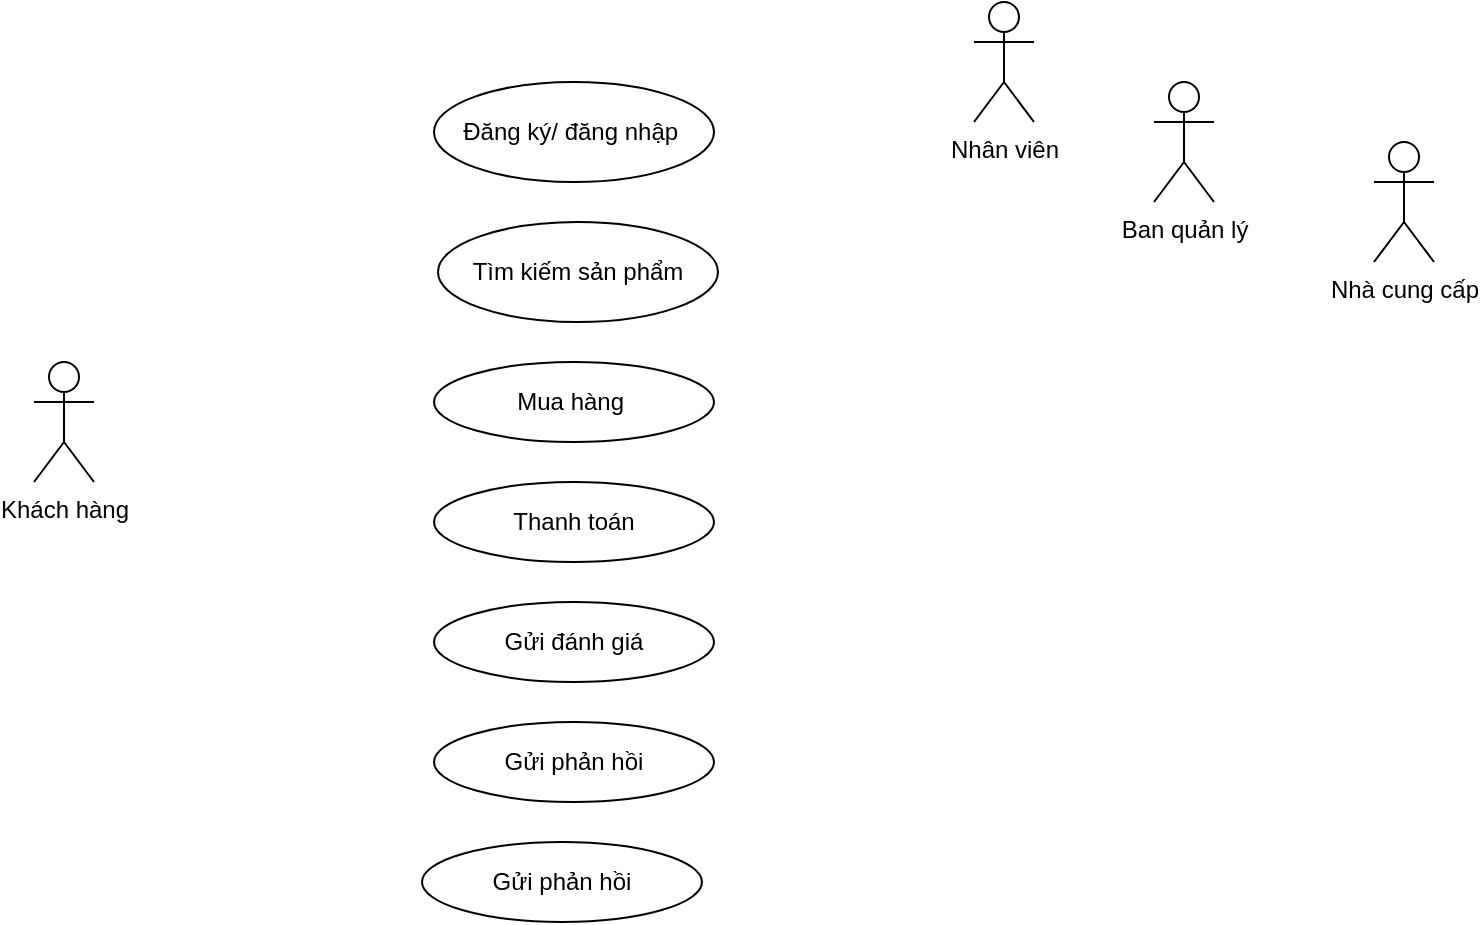 <mxfile version="24.7.17">
  <diagram name="Trang-1" id="9hOZMOrgnlAqW55MWDyS">
    <mxGraphModel dx="794" dy="1628" grid="1" gridSize="10" guides="1" tooltips="1" connect="1" arrows="1" fold="1" page="1" pageScale="1" pageWidth="827" pageHeight="1169" math="0" shadow="0">
      <root>
        <mxCell id="0" />
        <mxCell id="1" parent="0" />
        <mxCell id="Jsi_0MGGv667d9zRB-nn-3" value="Khách hàng" style="shape=umlActor;verticalLabelPosition=bottom;verticalAlign=top;html=1;" vertex="1" parent="1">
          <mxGeometry x="80" y="160" width="30" height="60" as="geometry" />
        </mxCell>
        <mxCell id="Jsi_0MGGv667d9zRB-nn-4" value="Nhân viên" style="shape=umlActor;verticalLabelPosition=bottom;verticalAlign=top;html=1;" vertex="1" parent="1">
          <mxGeometry x="550" y="-20" width="30" height="60" as="geometry" />
        </mxCell>
        <mxCell id="Jsi_0MGGv667d9zRB-nn-5" value="Ban quản lý" style="shape=umlActor;verticalLabelPosition=bottom;verticalAlign=top;html=1;" vertex="1" parent="1">
          <mxGeometry x="640" y="20" width="30" height="60" as="geometry" />
        </mxCell>
        <mxCell id="Jsi_0MGGv667d9zRB-nn-6" value="Nhà cung cấp" style="shape=umlActor;verticalLabelPosition=bottom;verticalAlign=top;html=1;" vertex="1" parent="1">
          <mxGeometry x="750" y="50" width="30" height="60" as="geometry" />
        </mxCell>
        <mxCell id="Jsi_0MGGv667d9zRB-nn-7" value="&lt;span style=&quot;font-size: 12px;&quot; id=&quot;docs-internal-guid-6e65e3b9-7fff-7d46-da7b-84a1f44683c8&quot;&gt;&lt;span style=&quot;font-size: 12px; font-family: Arial, sans-serif; background-color: transparent; font-variant-numeric: normal; font-variant-east-asian: normal; font-variant-alternates: normal; font-variant-position: normal; vertical-align: baseline; white-space-collapse: preserve;&quot;&gt;Đăng ký/ đăng nhập &lt;/span&gt;&lt;/span&gt;" style="ellipse;whiteSpace=wrap;html=1;fontSize=12;" vertex="1" parent="1">
          <mxGeometry x="280" y="20" width="140" height="50" as="geometry" />
        </mxCell>
        <mxCell id="Jsi_0MGGv667d9zRB-nn-9" value="Tìm kiếm sản phẩm" style="ellipse;whiteSpace=wrap;html=1;" vertex="1" parent="1">
          <mxGeometry x="282" y="90" width="140" height="50" as="geometry" />
        </mxCell>
        <mxCell id="Jsi_0MGGv667d9zRB-nn-10" value="Mua hàng&amp;nbsp;" style="ellipse;whiteSpace=wrap;html=1;" vertex="1" parent="1">
          <mxGeometry x="280" y="160" width="140" height="40" as="geometry" />
        </mxCell>
        <mxCell id="Jsi_0MGGv667d9zRB-nn-11" value="Thanh toán" style="ellipse;whiteSpace=wrap;html=1;" vertex="1" parent="1">
          <mxGeometry x="280" y="220" width="140" height="40" as="geometry" />
        </mxCell>
        <mxCell id="Jsi_0MGGv667d9zRB-nn-12" value="Gửi đánh giá" style="ellipse;whiteSpace=wrap;html=1;" vertex="1" parent="1">
          <mxGeometry x="280" y="280" width="140" height="40" as="geometry" />
        </mxCell>
        <mxCell id="Jsi_0MGGv667d9zRB-nn-13" value="Gửi phản hồi" style="ellipse;whiteSpace=wrap;html=1;" vertex="1" parent="1">
          <mxGeometry x="280" y="340" width="140" height="40" as="geometry" />
        </mxCell>
        <mxCell id="Jsi_0MGGv667d9zRB-nn-14" value="Gửi phản hồi" style="ellipse;whiteSpace=wrap;html=1;" vertex="1" parent="1">
          <mxGeometry x="274" y="400" width="140" height="40" as="geometry" />
        </mxCell>
      </root>
    </mxGraphModel>
  </diagram>
</mxfile>
